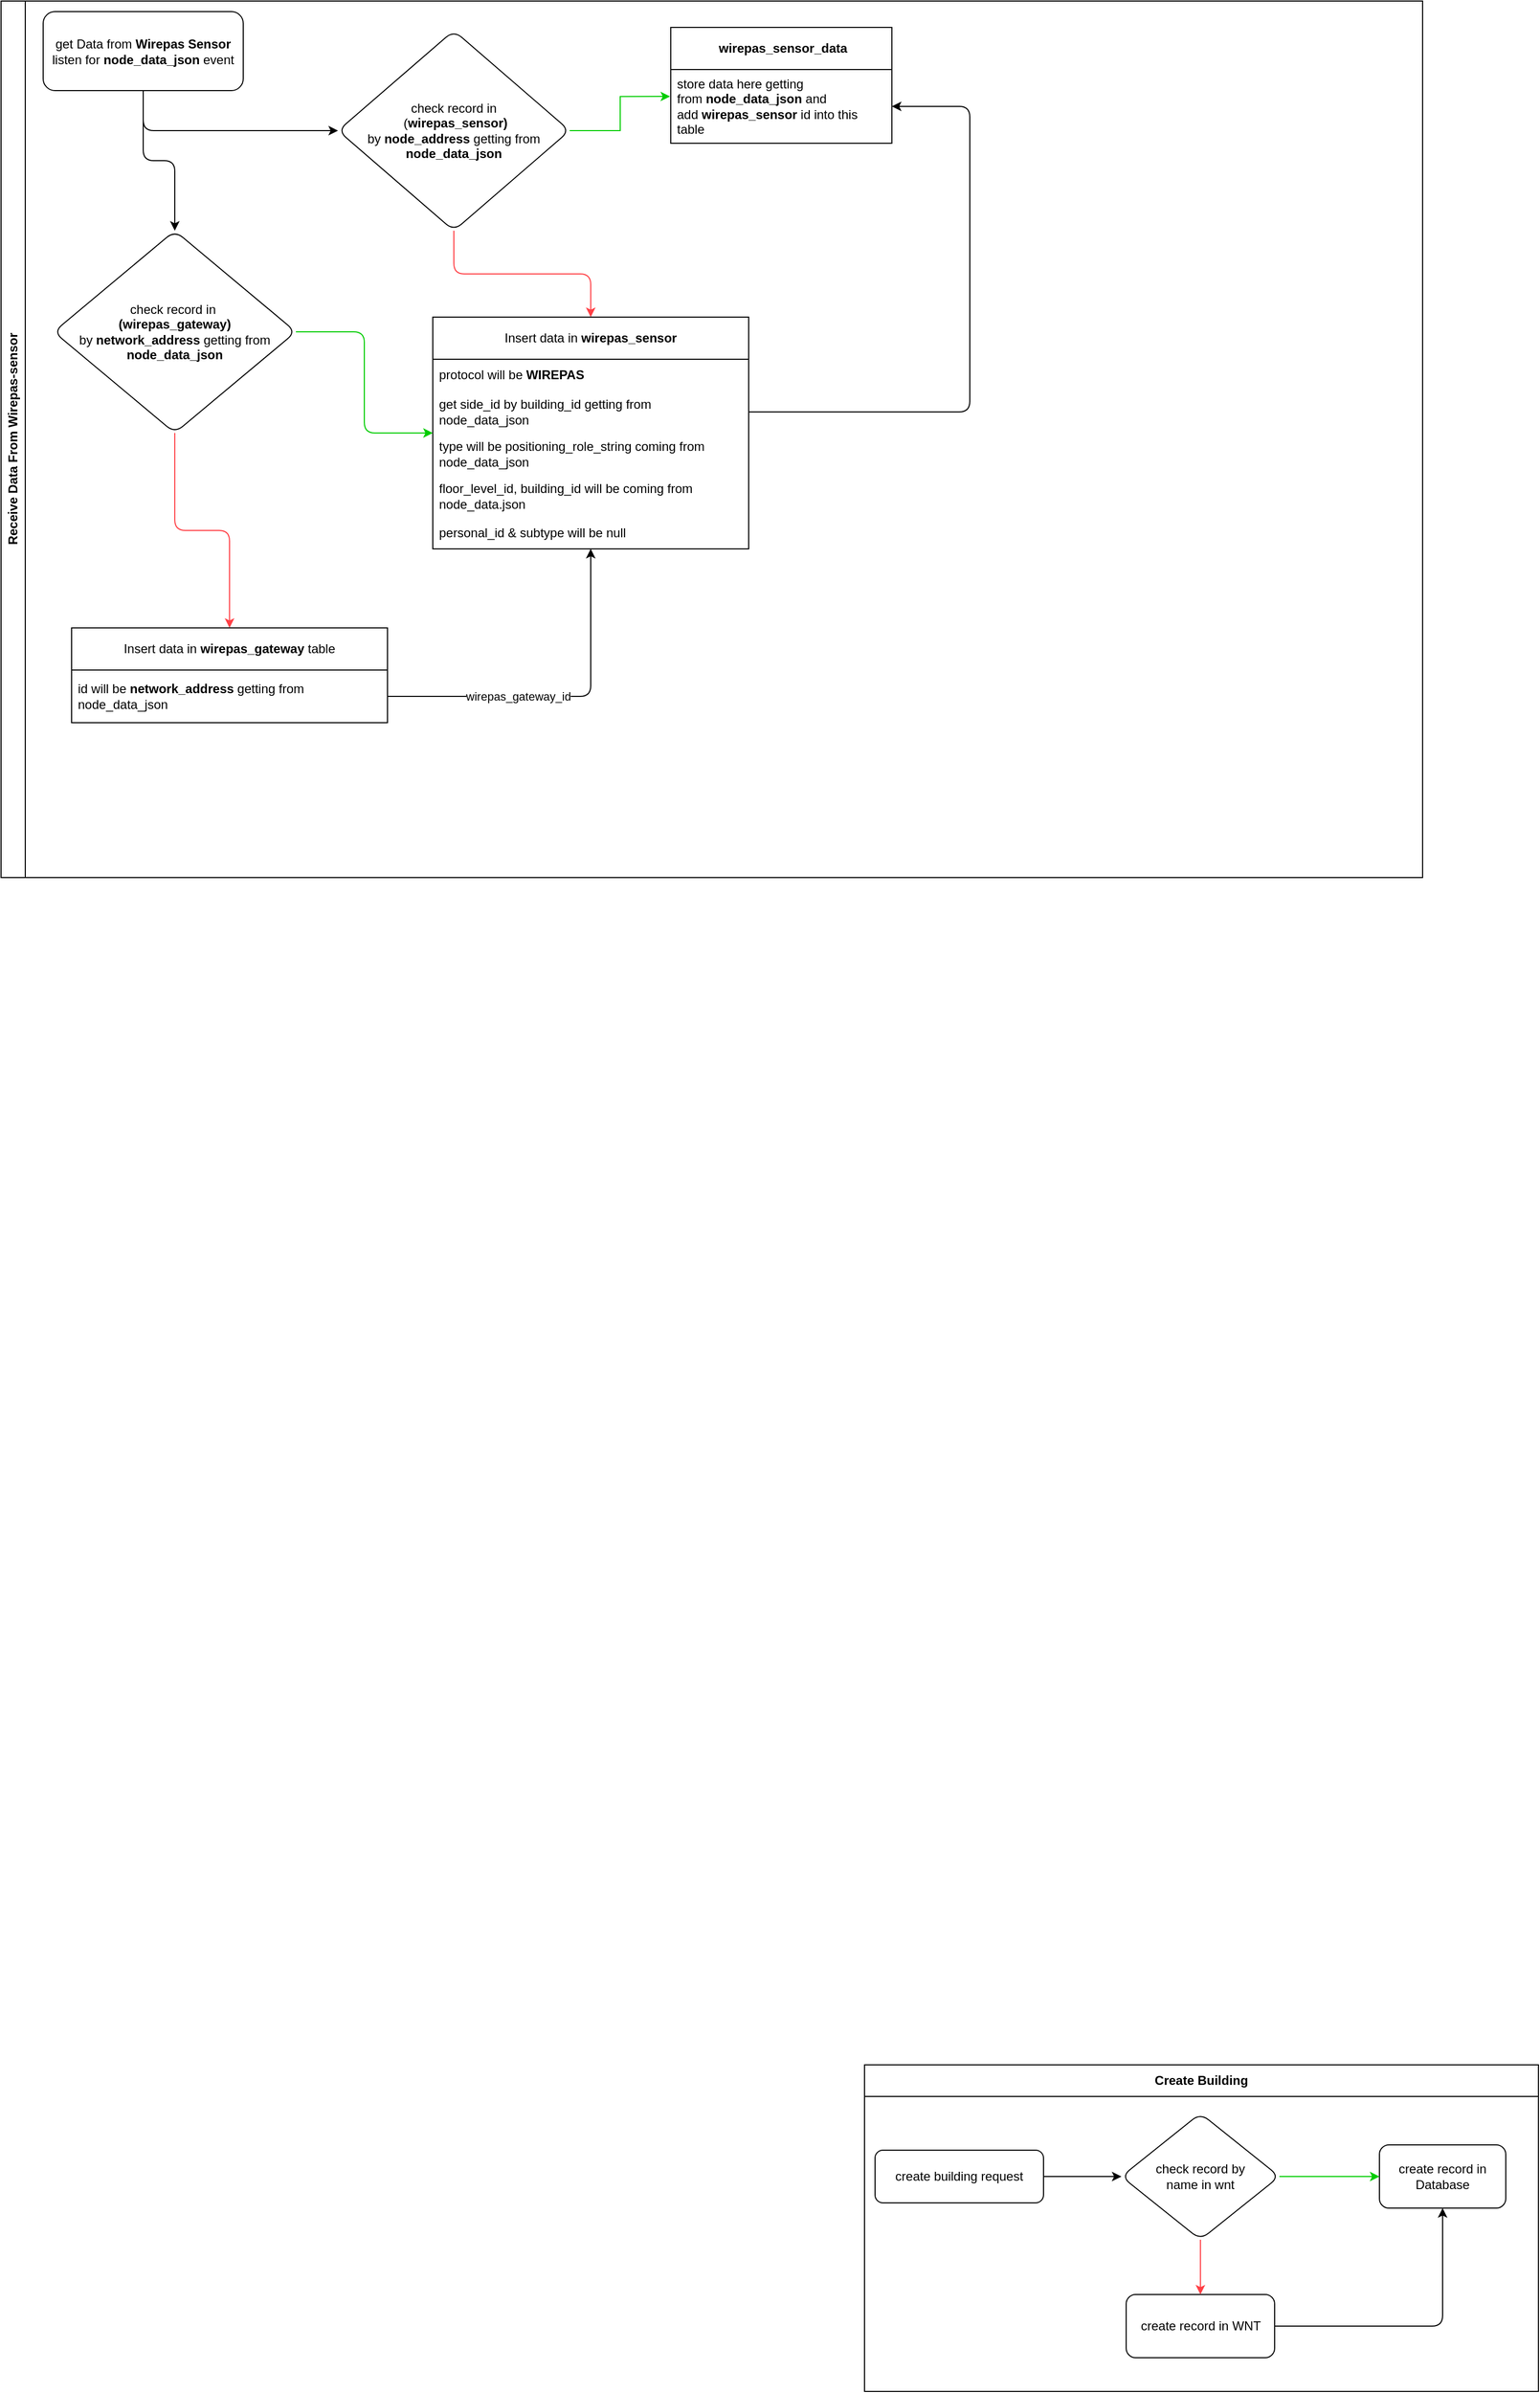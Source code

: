 <mxfile version="21.7.1" type="github">
  <diagram id="C5RBs43oDa-KdzZeNtuy" name="Page-1">
    <mxGraphModel dx="1200" dy="1408" grid="1" gridSize="10" guides="1" tooltips="1" connect="1" arrows="1" fold="1" page="1" pageScale="1" pageWidth="827" pageHeight="1169" math="0" shadow="0">
      <root>
        <mxCell id="WIyWlLk6GJQsqaUBKTNV-0" />
        <mxCell id="WIyWlLk6GJQsqaUBKTNV-1" parent="WIyWlLk6GJQsqaUBKTNV-0" />
        <mxCell id="5psWpfcNrxwhDoLEpRGU-133" value="Create Building" style="swimlane;whiteSpace=wrap;html=1;startSize=30;" vertex="1" parent="WIyWlLk6GJQsqaUBKTNV-1">
          <mxGeometry y="859" width="640" height="310" as="geometry" />
        </mxCell>
        <mxCell id="5psWpfcNrxwhDoLEpRGU-121" value="check record by &lt;br&gt;name&amp;nbsp;in wnt" style="rhombus;whiteSpace=wrap;html=1;rounded=1;" vertex="1" parent="5psWpfcNrxwhDoLEpRGU-133">
          <mxGeometry x="244" y="46" width="150" height="120" as="geometry" />
        </mxCell>
        <mxCell id="5psWpfcNrxwhDoLEpRGU-118" value="create building request" style="rounded=1;whiteSpace=wrap;html=1;" vertex="1" parent="5psWpfcNrxwhDoLEpRGU-133">
          <mxGeometry x="10" y="81" width="160" height="50" as="geometry" />
        </mxCell>
        <mxCell id="5psWpfcNrxwhDoLEpRGU-117" style="edgeStyle=orthogonalEdgeStyle;rounded=0;orthogonalLoop=1;jettySize=auto;html=1;entryX=0;entryY=0.5;entryDx=0;entryDy=0;" edge="1" parent="5psWpfcNrxwhDoLEpRGU-133" source="5psWpfcNrxwhDoLEpRGU-118" target="5psWpfcNrxwhDoLEpRGU-121">
          <mxGeometry relative="1" as="geometry" />
        </mxCell>
        <mxCell id="5psWpfcNrxwhDoLEpRGU-122" value="create record in Database" style="whiteSpace=wrap;html=1;rounded=1;" vertex="1" parent="5psWpfcNrxwhDoLEpRGU-133">
          <mxGeometry x="489" y="76" width="120" height="60" as="geometry" />
        </mxCell>
        <mxCell id="5psWpfcNrxwhDoLEpRGU-119" value="" style="edgeStyle=orthogonalEdgeStyle;rounded=0;orthogonalLoop=1;jettySize=auto;html=1;strokeColor=#00CC00;" edge="1" parent="5psWpfcNrxwhDoLEpRGU-133" source="5psWpfcNrxwhDoLEpRGU-121" target="5psWpfcNrxwhDoLEpRGU-122">
          <mxGeometry relative="1" as="geometry" />
        </mxCell>
        <mxCell id="5psWpfcNrxwhDoLEpRGU-125" value="create record in WNT" style="whiteSpace=wrap;html=1;rounded=1;" vertex="1" parent="5psWpfcNrxwhDoLEpRGU-133">
          <mxGeometry x="248.5" y="218" width="141" height="60" as="geometry" />
        </mxCell>
        <mxCell id="5psWpfcNrxwhDoLEpRGU-120" value="" style="edgeStyle=orthogonalEdgeStyle;rounded=0;orthogonalLoop=1;jettySize=auto;html=1;strokeColor=#FF4046;" edge="1" parent="5psWpfcNrxwhDoLEpRGU-133" source="5psWpfcNrxwhDoLEpRGU-121" target="5psWpfcNrxwhDoLEpRGU-125">
          <mxGeometry relative="1" as="geometry" />
        </mxCell>
        <mxCell id="5psWpfcNrxwhDoLEpRGU-123" style="edgeStyle=orthogonalEdgeStyle;rounded=1;orthogonalLoop=1;jettySize=auto;html=1;entryX=0.5;entryY=1;entryDx=0;entryDy=0;strokeColor=none;" edge="1" parent="5psWpfcNrxwhDoLEpRGU-133" source="5psWpfcNrxwhDoLEpRGU-125" target="5psWpfcNrxwhDoLEpRGU-122">
          <mxGeometry relative="1" as="geometry" />
        </mxCell>
        <mxCell id="5psWpfcNrxwhDoLEpRGU-124" style="edgeStyle=orthogonalEdgeStyle;rounded=1;orthogonalLoop=1;jettySize=auto;html=1;entryX=0.5;entryY=1;entryDx=0;entryDy=0;" edge="1" parent="5psWpfcNrxwhDoLEpRGU-133" source="5psWpfcNrxwhDoLEpRGU-125" target="5psWpfcNrxwhDoLEpRGU-122">
          <mxGeometry relative="1" as="geometry" />
        </mxCell>
        <mxCell id="5psWpfcNrxwhDoLEpRGU-134" value="Receive Data From Wirepas-sensor" style="swimlane;horizontal=0;whiteSpace=wrap;html=1;" vertex="1" parent="WIyWlLk6GJQsqaUBKTNV-1">
          <mxGeometry x="-820" y="-1100" width="1350" height="832" as="geometry" />
        </mxCell>
        <mxCell id="5psWpfcNrxwhDoLEpRGU-163" style="edgeStyle=orthogonalEdgeStyle;rounded=1;orthogonalLoop=1;jettySize=auto;html=1;exitX=0.5;exitY=1;exitDx=0;exitDy=0;entryX=0.5;entryY=0;entryDx=0;entryDy=0;" edge="1" parent="5psWpfcNrxwhDoLEpRGU-134" source="5psWpfcNrxwhDoLEpRGU-54" target="5psWpfcNrxwhDoLEpRGU-160">
          <mxGeometry relative="1" as="geometry" />
        </mxCell>
        <mxCell id="5psWpfcNrxwhDoLEpRGU-54" value="get Data from &lt;b&gt;Wirepas Sensor&lt;/b&gt;&lt;br&gt;listen for &lt;b&gt;node_data_json&lt;/b&gt; event" style="rounded=1;whiteSpace=wrap;html=1;" vertex="1" parent="5psWpfcNrxwhDoLEpRGU-134">
          <mxGeometry x="40" y="10" width="190" height="75" as="geometry" />
        </mxCell>
        <mxCell id="5psWpfcNrxwhDoLEpRGU-55" value="check record in&lt;br&gt;&amp;nbsp;(&lt;b&gt;wirepas_sensor)&lt;br&gt;&lt;/b&gt;by &lt;b&gt;node_address&lt;/b&gt; getting from &lt;b&gt;node_data_json&lt;/b&gt;" style="rhombus;whiteSpace=wrap;html=1;rounded=1;" vertex="1" parent="5psWpfcNrxwhDoLEpRGU-134">
          <mxGeometry x="320" y="28" width="220" height="190" as="geometry" />
        </mxCell>
        <mxCell id="5psWpfcNrxwhDoLEpRGU-69" style="edgeStyle=orthogonalEdgeStyle;orthogonalLoop=1;jettySize=auto;html=1;entryX=0;entryY=0.5;entryDx=0;entryDy=0;exitX=0.5;exitY=1;exitDx=0;exitDy=0;rounded=1;" edge="1" parent="5psWpfcNrxwhDoLEpRGU-134" source="5psWpfcNrxwhDoLEpRGU-54" target="5psWpfcNrxwhDoLEpRGU-55">
          <mxGeometry relative="1" as="geometry" />
        </mxCell>
        <mxCell id="5psWpfcNrxwhDoLEpRGU-131" value="" style="edgeStyle=orthogonalEdgeStyle;rounded=1;orthogonalLoop=1;jettySize=auto;html=1;strokeColor=#FF4046;entryX=0.5;entryY=0;entryDx=0;entryDy=0;" edge="1" parent="5psWpfcNrxwhDoLEpRGU-134" source="5psWpfcNrxwhDoLEpRGU-55" target="5psWpfcNrxwhDoLEpRGU-136">
          <mxGeometry relative="1" as="geometry">
            <mxPoint x="290" y="180" as="targetPoint" />
          </mxGeometry>
        </mxCell>
        <mxCell id="5psWpfcNrxwhDoLEpRGU-68" style="edgeStyle=orthogonalEdgeStyle;rounded=0;orthogonalLoop=1;jettySize=auto;html=1;entryX=-0.003;entryY=0.365;entryDx=0;entryDy=0;strokeColor=#00CC00;entryPerimeter=0;" edge="1" parent="5psWpfcNrxwhDoLEpRGU-134" source="5psWpfcNrxwhDoLEpRGU-55" target="5psWpfcNrxwhDoLEpRGU-205">
          <mxGeometry relative="1" as="geometry">
            <mxPoint x="540" y="135" as="targetPoint" />
          </mxGeometry>
        </mxCell>
        <mxCell id="5psWpfcNrxwhDoLEpRGU-136" value="Insert data in &lt;b&gt;wirepas_sensor&lt;/b&gt;" style="swimlane;fontStyle=0;childLayout=stackLayout;horizontal=1;startSize=40;horizontalStack=0;resizeParent=1;resizeParentMax=0;resizeLast=0;collapsible=1;marginBottom=0;whiteSpace=wrap;html=1;strokeWidth=1;" vertex="1" parent="5psWpfcNrxwhDoLEpRGU-134">
          <mxGeometry x="410" y="300" width="300" height="220" as="geometry">
            <mxRectangle x="340" y="268" width="230" height="40" as="alternateBounds" />
          </mxGeometry>
        </mxCell>
        <mxCell id="5psWpfcNrxwhDoLEpRGU-137" value="protocol will be &lt;b&gt;WIREPAS&lt;/b&gt;" style="text;strokeColor=none;fillColor=none;align=left;verticalAlign=middle;spacingLeft=4;spacingRight=4;overflow=hidden;points=[[0,0.5],[1,0.5]];portConstraint=eastwest;rotatable=0;whiteSpace=wrap;html=1;" vertex="1" parent="5psWpfcNrxwhDoLEpRGU-136">
          <mxGeometry y="40" width="300" height="30" as="geometry" />
        </mxCell>
        <mxCell id="5psWpfcNrxwhDoLEpRGU-138" value="get side_id by building_id getting from node_data_json" style="text;strokeColor=none;fillColor=none;align=left;verticalAlign=middle;spacingLeft=4;spacingRight=4;overflow=hidden;points=[[0,0.5],[1,0.5]];portConstraint=eastwest;rotatable=0;whiteSpace=wrap;html=1;" vertex="1" parent="5psWpfcNrxwhDoLEpRGU-136">
          <mxGeometry y="70" width="300" height="40" as="geometry" />
        </mxCell>
        <mxCell id="5psWpfcNrxwhDoLEpRGU-139" value="type will be positioning_role_string coming from node_data_json" style="text;strokeColor=none;fillColor=none;align=left;verticalAlign=middle;spacingLeft=4;spacingRight=4;overflow=hidden;points=[[0,0.5],[1,0.5]];portConstraint=eastwest;rotatable=0;whiteSpace=wrap;html=1;" vertex="1" parent="5psWpfcNrxwhDoLEpRGU-136">
          <mxGeometry y="110" width="300" height="40" as="geometry" />
        </mxCell>
        <mxCell id="5psWpfcNrxwhDoLEpRGU-142" value="floor_level_id, building_id will be coming from node_data.json" style="text;strokeColor=none;fillColor=none;align=left;verticalAlign=middle;spacingLeft=4;spacingRight=4;overflow=hidden;points=[[0,0.5],[1,0.5]];portConstraint=eastwest;rotatable=0;whiteSpace=wrap;html=1;" vertex="1" parent="5psWpfcNrxwhDoLEpRGU-136">
          <mxGeometry y="150" width="300" height="40" as="geometry" />
        </mxCell>
        <mxCell id="5psWpfcNrxwhDoLEpRGU-143" value="personal_id &amp;amp; subtype will be null" style="text;strokeColor=none;fillColor=none;align=left;verticalAlign=middle;spacingLeft=4;spacingRight=4;overflow=hidden;points=[[0,0.5],[1,0.5]];portConstraint=eastwest;rotatable=0;whiteSpace=wrap;html=1;" vertex="1" parent="5psWpfcNrxwhDoLEpRGU-136">
          <mxGeometry y="190" width="300" height="30" as="geometry" />
        </mxCell>
        <mxCell id="5psWpfcNrxwhDoLEpRGU-165" style="edgeStyle=orthogonalEdgeStyle;rounded=1;orthogonalLoop=1;jettySize=auto;html=1;entryX=0;entryY=0.5;entryDx=0;entryDy=0;strokeColor=#00CC00;" edge="1" parent="5psWpfcNrxwhDoLEpRGU-134" source="5psWpfcNrxwhDoLEpRGU-160" target="5psWpfcNrxwhDoLEpRGU-136">
          <mxGeometry relative="1" as="geometry" />
        </mxCell>
        <mxCell id="5psWpfcNrxwhDoLEpRGU-172" style="edgeStyle=orthogonalEdgeStyle;rounded=1;orthogonalLoop=1;jettySize=auto;html=1;entryX=0.5;entryY=0;entryDx=0;entryDy=0;strokeColor=#FF4046;" edge="1" parent="5psWpfcNrxwhDoLEpRGU-134" source="5psWpfcNrxwhDoLEpRGU-160" target="5psWpfcNrxwhDoLEpRGU-166">
          <mxGeometry relative="1" as="geometry" />
        </mxCell>
        <mxCell id="5psWpfcNrxwhDoLEpRGU-160" value="check record in&amp;nbsp;&lt;br&gt;&lt;b&gt;(wirepas_gateway)&lt;br&gt;&lt;/b&gt;by&amp;nbsp;&lt;span style=&quot;background-color: initial;&quot;&gt;&lt;b&gt;network_address &lt;/b&gt;getting from &lt;b&gt;node_data_json&lt;/b&gt;&lt;br&gt;&lt;/span&gt;" style="rhombus;whiteSpace=wrap;html=1;rounded=1;" vertex="1" parent="5psWpfcNrxwhDoLEpRGU-134">
          <mxGeometry x="50" y="218" width="230" height="192" as="geometry" />
        </mxCell>
        <mxCell id="5psWpfcNrxwhDoLEpRGU-166" value="Insert data in&amp;nbsp;&lt;b style=&quot;border-color: var(--border-color);&quot;&gt;wirepas_gateway&lt;/b&gt;&amp;nbsp;table" style="swimlane;fontStyle=0;childLayout=stackLayout;horizontal=1;startSize=40;horizontalStack=0;resizeParent=1;resizeParentMax=0;resizeLast=0;collapsible=1;marginBottom=0;whiteSpace=wrap;html=1;strokeWidth=1;" vertex="1" parent="5psWpfcNrxwhDoLEpRGU-134">
          <mxGeometry x="67" y="595" width="300" height="90" as="geometry">
            <mxRectangle x="70" y="500" width="230" height="40" as="alternateBounds" />
          </mxGeometry>
        </mxCell>
        <mxCell id="5psWpfcNrxwhDoLEpRGU-167" value="id will be&amp;nbsp;&lt;b&gt;network_address &lt;/b&gt;getting from node_data_json" style="text;strokeColor=none;fillColor=none;align=left;verticalAlign=middle;spacingLeft=4;spacingRight=4;overflow=hidden;points=[[0,0.5],[1,0.5]];portConstraint=eastwest;rotatable=0;whiteSpace=wrap;html=1;" vertex="1" parent="5psWpfcNrxwhDoLEpRGU-166">
          <mxGeometry y="40" width="300" height="50" as="geometry" />
        </mxCell>
        <mxCell id="5psWpfcNrxwhDoLEpRGU-174" style="edgeStyle=orthogonalEdgeStyle;rounded=1;orthogonalLoop=1;jettySize=auto;html=1;strokeColor=#000000;" edge="1" parent="5psWpfcNrxwhDoLEpRGU-134" source="5psWpfcNrxwhDoLEpRGU-167" target="5psWpfcNrxwhDoLEpRGU-136">
          <mxGeometry relative="1" as="geometry" />
        </mxCell>
        <mxCell id="5psWpfcNrxwhDoLEpRGU-201" value="wirepas_gateway_id" style="edgeLabel;html=1;align=center;verticalAlign=middle;resizable=0;points=[];" vertex="1" connectable="0" parent="5psWpfcNrxwhDoLEpRGU-174">
          <mxGeometry x="-0.232" y="4" relative="1" as="geometry">
            <mxPoint x="-4" y="4" as="offset" />
          </mxGeometry>
        </mxCell>
        <mxCell id="5psWpfcNrxwhDoLEpRGU-202" style="edgeStyle=orthogonalEdgeStyle;rounded=1;orthogonalLoop=1;jettySize=auto;html=1;entryX=1;entryY=0.5;entryDx=0;entryDy=0;" edge="1" parent="5psWpfcNrxwhDoLEpRGU-134" source="5psWpfcNrxwhDoLEpRGU-138" target="5psWpfcNrxwhDoLEpRGU-205">
          <mxGeometry relative="1" as="geometry">
            <mxPoint x="750" y="135" as="targetPoint" />
            <Array as="points">
              <mxPoint x="920" y="390" />
              <mxPoint x="920" y="100" />
            </Array>
          </mxGeometry>
        </mxCell>
        <mxCell id="5psWpfcNrxwhDoLEpRGU-204" value="&amp;nbsp;&lt;b style=&quot;border-color: var(--border-color);&quot;&gt;wirepas_sensor_data&lt;/b&gt;" style="swimlane;fontStyle=0;childLayout=stackLayout;horizontal=1;startSize=40;horizontalStack=0;resizeParent=1;resizeParentMax=0;resizeLast=0;collapsible=1;marginBottom=0;whiteSpace=wrap;html=1;" vertex="1" parent="5psWpfcNrxwhDoLEpRGU-134">
          <mxGeometry x="636" y="25" width="210" height="110" as="geometry" />
        </mxCell>
        <mxCell id="5psWpfcNrxwhDoLEpRGU-205" value="store data here getting from&amp;nbsp;&lt;b style=&quot;border-color: var(--border-color); text-align: center;&quot;&gt;node_data_json&lt;/b&gt;&lt;span style=&quot;text-align: center;&quot;&gt;&amp;nbsp;and add&amp;nbsp;&lt;/span&gt;&lt;b style=&quot;border-color: var(--border-color); text-align: center;&quot;&gt;wirepas_sensor&lt;/b&gt;&lt;span style=&quot;text-align: center;&quot;&gt;&amp;nbsp;id into this table&amp;nbsp;&lt;/span&gt;" style="text;strokeColor=none;fillColor=none;align=left;verticalAlign=middle;spacingLeft=4;spacingRight=4;overflow=hidden;points=[[0,0.5],[1,0.5]];portConstraint=eastwest;rotatable=0;whiteSpace=wrap;html=1;" vertex="1" parent="5psWpfcNrxwhDoLEpRGU-204">
          <mxGeometry y="40" width="210" height="70" as="geometry" />
        </mxCell>
      </root>
    </mxGraphModel>
  </diagram>
</mxfile>
